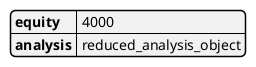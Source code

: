 @startjson
{
  "equity": 4000,
  "analysis":"reduced_analysis_object"
}
@endjson

Observer class can benefit from Analyzer class to evaluate some values